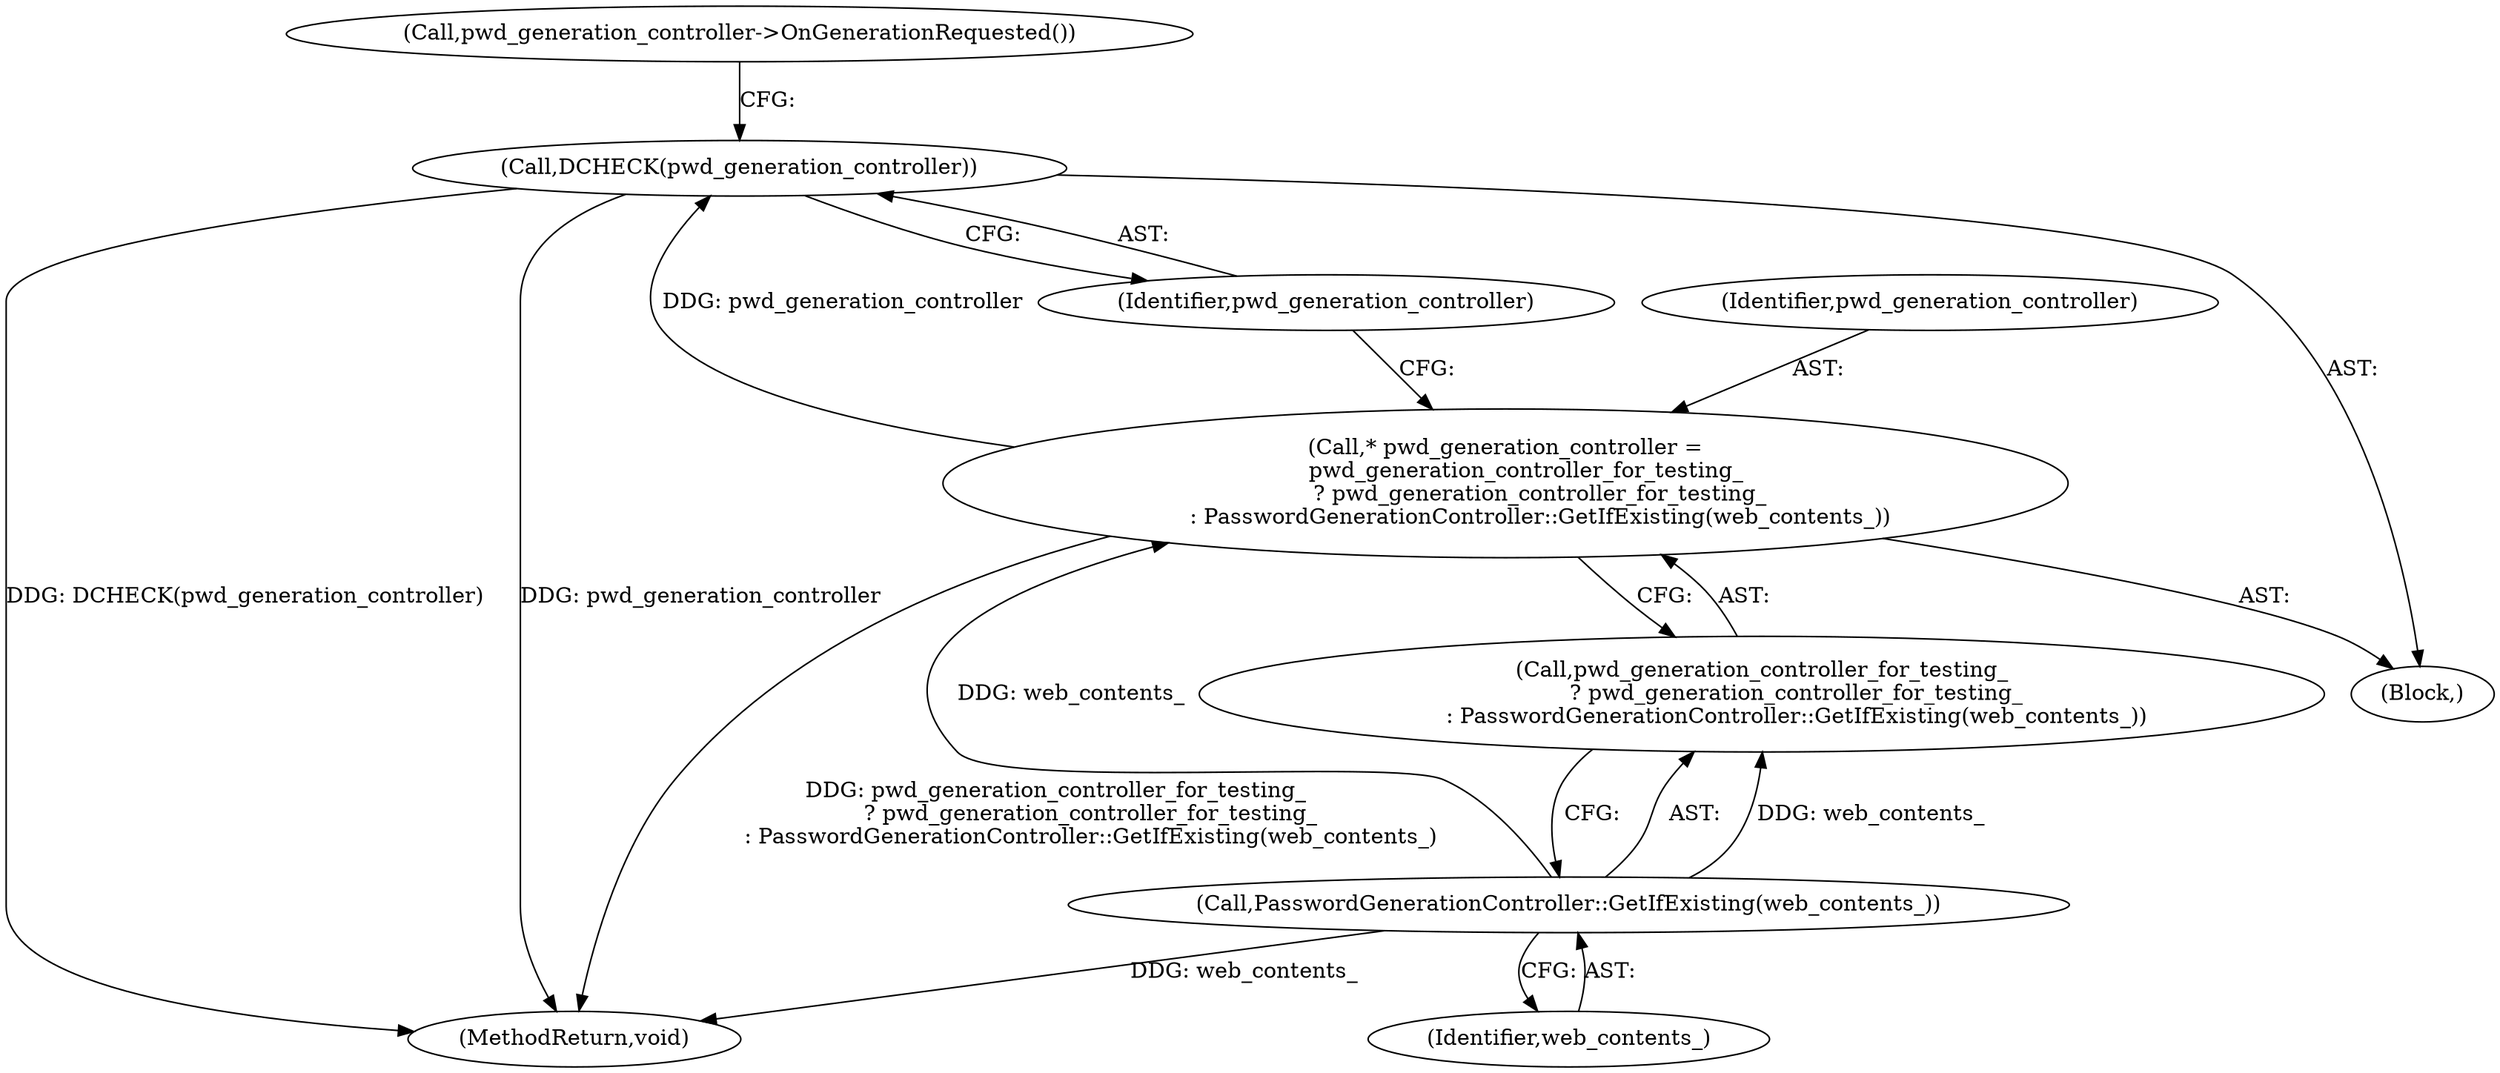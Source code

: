 digraph "0_Chrome_961d0cda4cfc3bcf04aa48ccc32772d63af12d9b_3@pointer" {
"1000110" [label="(Call,DCHECK(pwd_generation_controller))"];
"1000103" [label="(Call,* pwd_generation_controller =\n      pwd_generation_controller_for_testing_\n          ? pwd_generation_controller_for_testing_\n          : PasswordGenerationController::GetIfExisting(web_contents_))"];
"1000108" [label="(Call,PasswordGenerationController::GetIfExisting(web_contents_))"];
"1000105" [label="(Call,pwd_generation_controller_for_testing_\n          ? pwd_generation_controller_for_testing_\n          : PasswordGenerationController::GetIfExisting(web_contents_))"];
"1000113" [label="(MethodReturn,void)"];
"1000101" [label="(Block,)"];
"1000111" [label="(Identifier,pwd_generation_controller)"];
"1000108" [label="(Call,PasswordGenerationController::GetIfExisting(web_contents_))"];
"1000110" [label="(Call,DCHECK(pwd_generation_controller))"];
"1000109" [label="(Identifier,web_contents_)"];
"1000104" [label="(Identifier,pwd_generation_controller)"];
"1000103" [label="(Call,* pwd_generation_controller =\n      pwd_generation_controller_for_testing_\n          ? pwd_generation_controller_for_testing_\n          : PasswordGenerationController::GetIfExisting(web_contents_))"];
"1000112" [label="(Call,pwd_generation_controller->OnGenerationRequested())"];
"1000110" -> "1000101"  [label="AST: "];
"1000110" -> "1000111"  [label="CFG: "];
"1000111" -> "1000110"  [label="AST: "];
"1000112" -> "1000110"  [label="CFG: "];
"1000110" -> "1000113"  [label="DDG: DCHECK(pwd_generation_controller)"];
"1000110" -> "1000113"  [label="DDG: pwd_generation_controller"];
"1000103" -> "1000110"  [label="DDG: pwd_generation_controller"];
"1000103" -> "1000101"  [label="AST: "];
"1000103" -> "1000105"  [label="CFG: "];
"1000104" -> "1000103"  [label="AST: "];
"1000105" -> "1000103"  [label="AST: "];
"1000111" -> "1000103"  [label="CFG: "];
"1000103" -> "1000113"  [label="DDG: pwd_generation_controller_for_testing_\n          ? pwd_generation_controller_for_testing_\n          : PasswordGenerationController::GetIfExisting(web_contents_)"];
"1000108" -> "1000103"  [label="DDG: web_contents_"];
"1000108" -> "1000105"  [label="AST: "];
"1000108" -> "1000109"  [label="CFG: "];
"1000109" -> "1000108"  [label="AST: "];
"1000105" -> "1000108"  [label="CFG: "];
"1000108" -> "1000113"  [label="DDG: web_contents_"];
"1000108" -> "1000105"  [label="DDG: web_contents_"];
}
